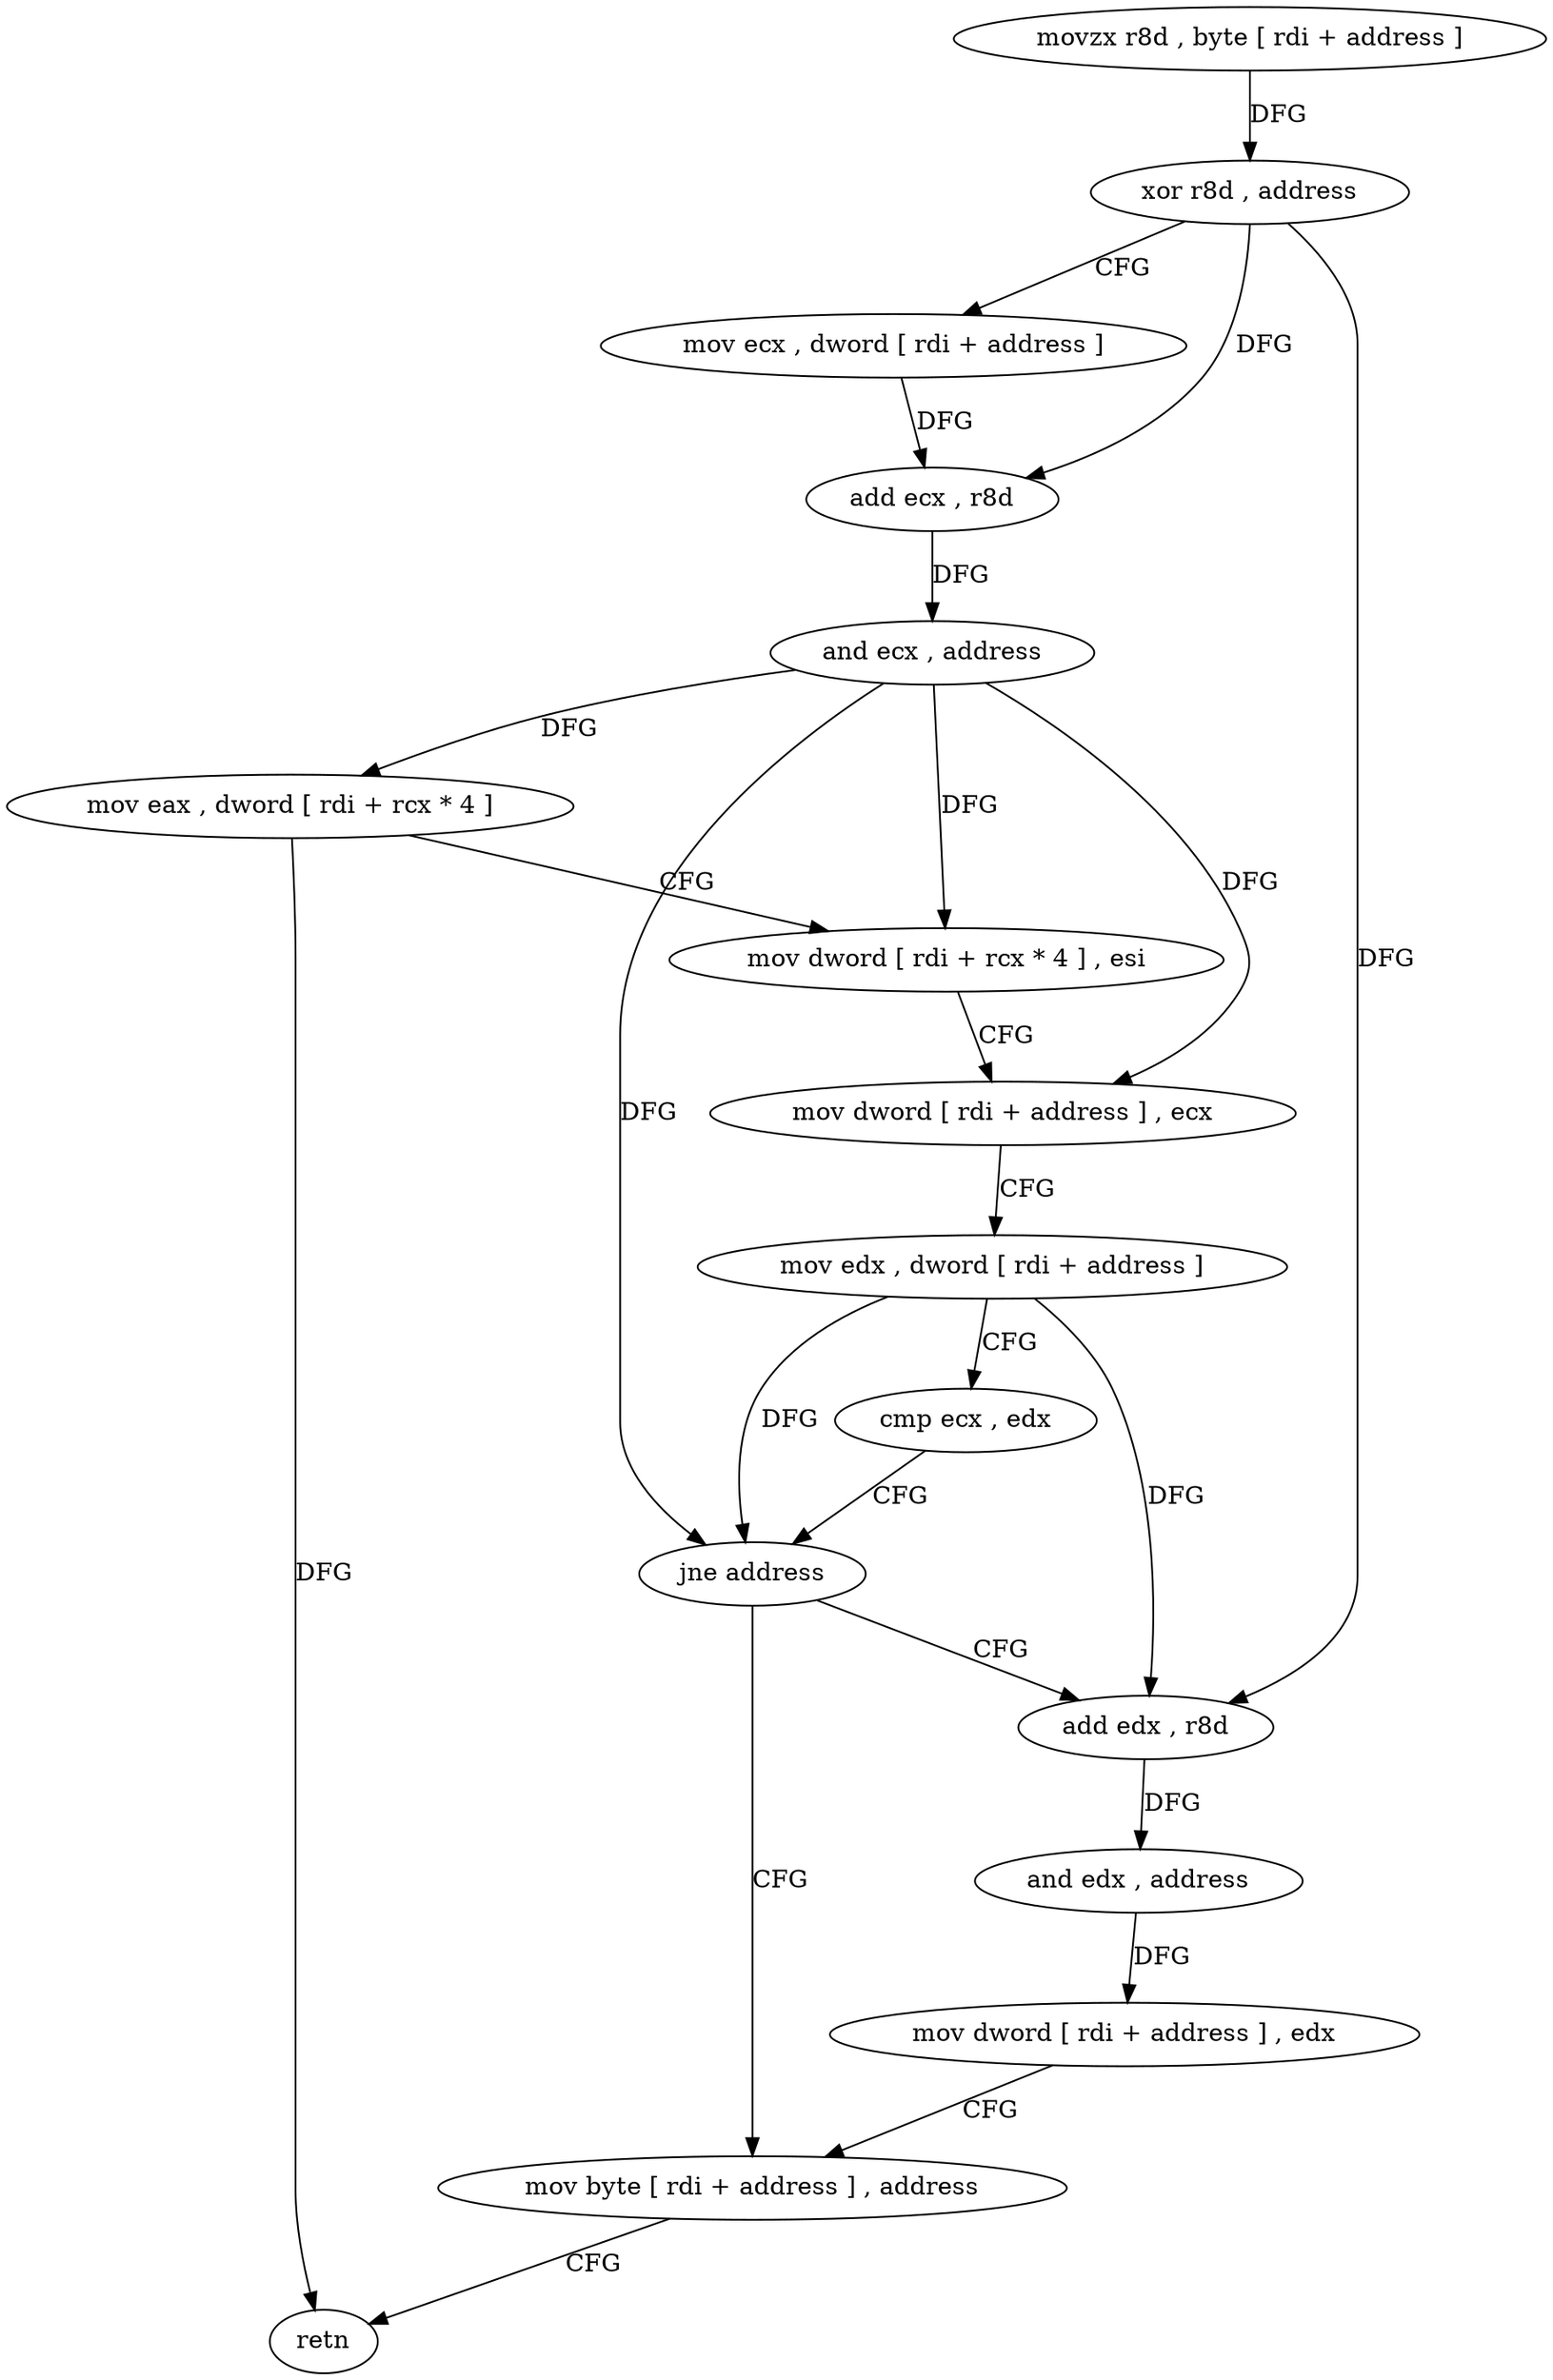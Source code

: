 digraph "func" {
"4223456" [label = "movzx r8d , byte [ rdi + address ]" ]
"4223461" [label = "xor r8d , address" ]
"4223465" [label = "mov ecx , dword [ rdi + address ]" ]
"4223468" [label = "add ecx , r8d" ]
"4223471" [label = "and ecx , address" ]
"4223474" [label = "mov eax , dword [ rdi + rcx * 4 ]" ]
"4223477" [label = "mov dword [ rdi + rcx * 4 ] , esi" ]
"4223480" [label = "mov dword [ rdi + address ] , ecx" ]
"4223483" [label = "mov edx , dword [ rdi + address ]" ]
"4223486" [label = "cmp ecx , edx" ]
"4223488" [label = "jne address" ]
"4223499" [label = "mov byte [ rdi + address ] , address" ]
"4223490" [label = "add edx , r8d" ]
"4223503" [label = "retn" ]
"4223493" [label = "and edx , address" ]
"4223496" [label = "mov dword [ rdi + address ] , edx" ]
"4223456" -> "4223461" [ label = "DFG" ]
"4223461" -> "4223465" [ label = "CFG" ]
"4223461" -> "4223468" [ label = "DFG" ]
"4223461" -> "4223490" [ label = "DFG" ]
"4223465" -> "4223468" [ label = "DFG" ]
"4223468" -> "4223471" [ label = "DFG" ]
"4223471" -> "4223474" [ label = "DFG" ]
"4223471" -> "4223477" [ label = "DFG" ]
"4223471" -> "4223480" [ label = "DFG" ]
"4223471" -> "4223488" [ label = "DFG" ]
"4223474" -> "4223477" [ label = "CFG" ]
"4223474" -> "4223503" [ label = "DFG" ]
"4223477" -> "4223480" [ label = "CFG" ]
"4223480" -> "4223483" [ label = "CFG" ]
"4223483" -> "4223486" [ label = "CFG" ]
"4223483" -> "4223488" [ label = "DFG" ]
"4223483" -> "4223490" [ label = "DFG" ]
"4223486" -> "4223488" [ label = "CFG" ]
"4223488" -> "4223499" [ label = "CFG" ]
"4223488" -> "4223490" [ label = "CFG" ]
"4223499" -> "4223503" [ label = "CFG" ]
"4223490" -> "4223493" [ label = "DFG" ]
"4223493" -> "4223496" [ label = "DFG" ]
"4223496" -> "4223499" [ label = "CFG" ]
}
